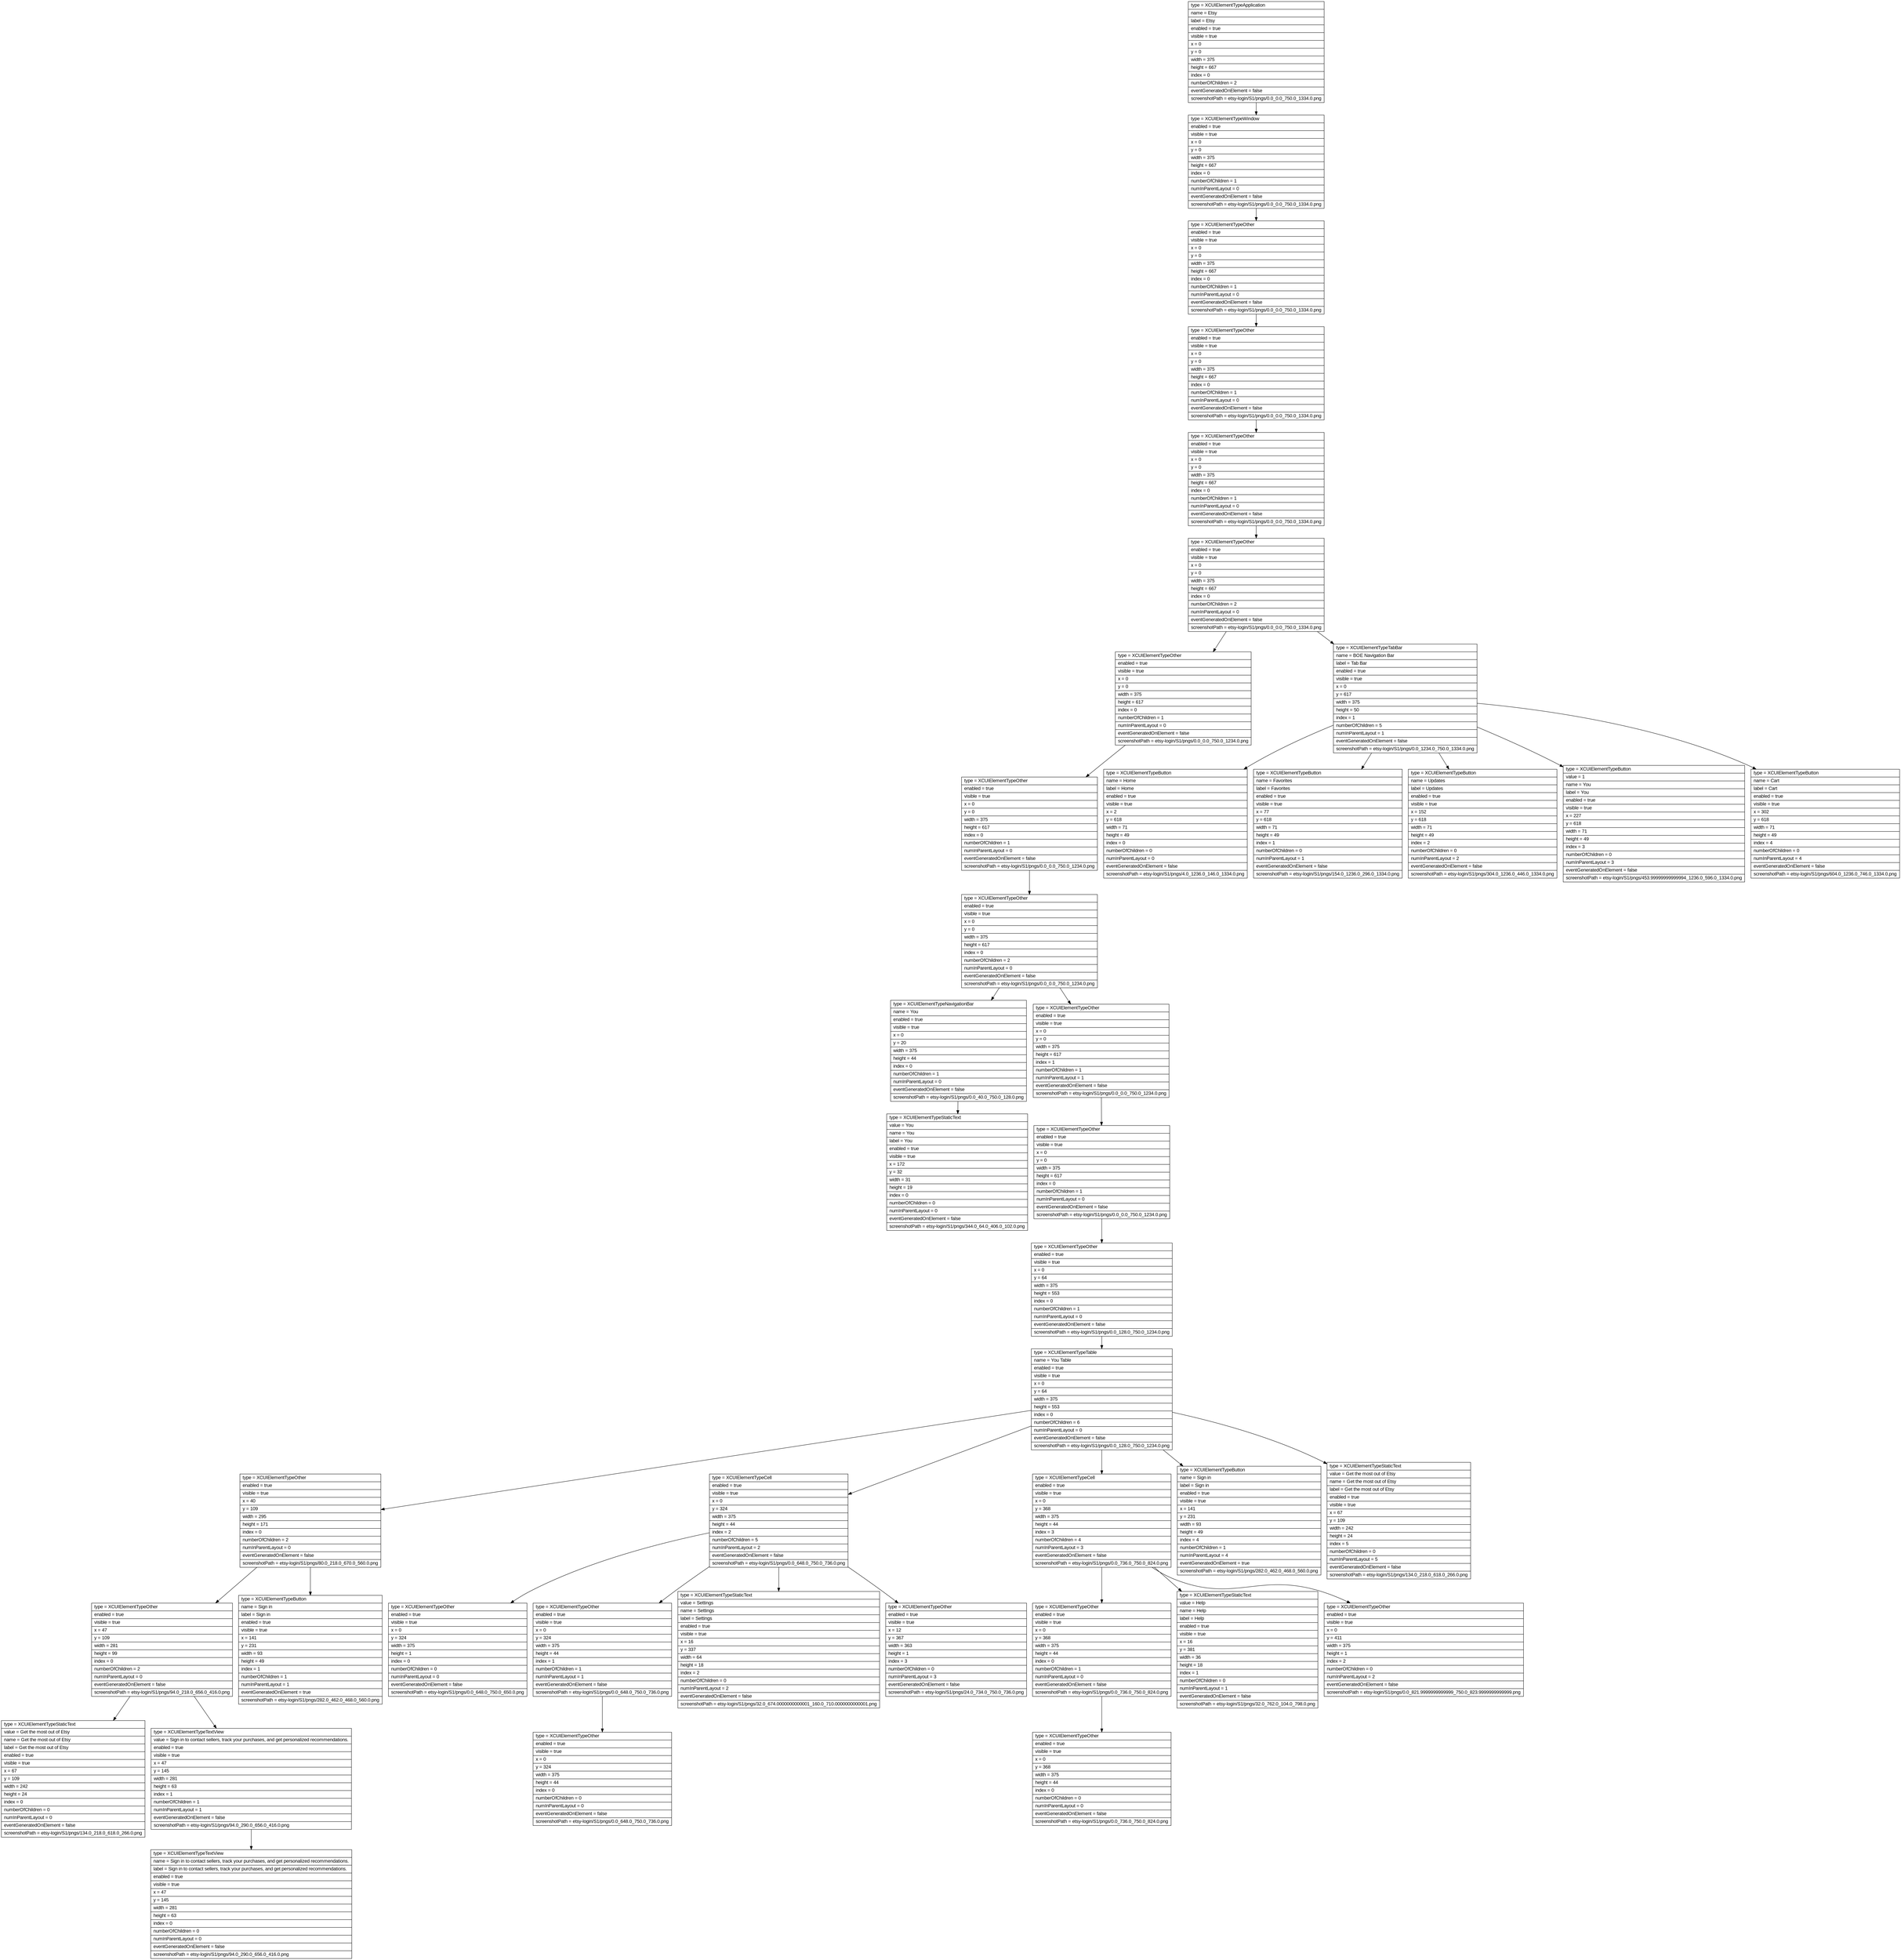 digraph Layout {

	node [shape=record fontname=Arial];

	0	[label="{type = XCUIElementTypeApplication\l|name = Etsy\l|label = Etsy\l|enabled = true\l|visible = true\l|x = 0\l|y = 0\l|width = 375\l|height = 667\l|index = 0\l|numberOfChildren = 2\l|eventGeneratedOnElement = false \l|screenshotPath = etsy-login/S1/pngs/0.0_0.0_750.0_1334.0.png\l}"]
	1	[label="{type = XCUIElementTypeWindow\l|enabled = true\l|visible = true\l|x = 0\l|y = 0\l|width = 375\l|height = 667\l|index = 0\l|numberOfChildren = 1\l|numInParentLayout = 0\l|eventGeneratedOnElement = false \l|screenshotPath = etsy-login/S1/pngs/0.0_0.0_750.0_1334.0.png\l}"]
	2	[label="{type = XCUIElementTypeOther\l|enabled = true\l|visible = true\l|x = 0\l|y = 0\l|width = 375\l|height = 667\l|index = 0\l|numberOfChildren = 1\l|numInParentLayout = 0\l|eventGeneratedOnElement = false \l|screenshotPath = etsy-login/S1/pngs/0.0_0.0_750.0_1334.0.png\l}"]
	3	[label="{type = XCUIElementTypeOther\l|enabled = true\l|visible = true\l|x = 0\l|y = 0\l|width = 375\l|height = 667\l|index = 0\l|numberOfChildren = 1\l|numInParentLayout = 0\l|eventGeneratedOnElement = false \l|screenshotPath = etsy-login/S1/pngs/0.0_0.0_750.0_1334.0.png\l}"]
	4	[label="{type = XCUIElementTypeOther\l|enabled = true\l|visible = true\l|x = 0\l|y = 0\l|width = 375\l|height = 667\l|index = 0\l|numberOfChildren = 1\l|numInParentLayout = 0\l|eventGeneratedOnElement = false \l|screenshotPath = etsy-login/S1/pngs/0.0_0.0_750.0_1334.0.png\l}"]
	5	[label="{type = XCUIElementTypeOther\l|enabled = true\l|visible = true\l|x = 0\l|y = 0\l|width = 375\l|height = 667\l|index = 0\l|numberOfChildren = 2\l|numInParentLayout = 0\l|eventGeneratedOnElement = false \l|screenshotPath = etsy-login/S1/pngs/0.0_0.0_750.0_1334.0.png\l}"]
	6	[label="{type = XCUIElementTypeOther\l|enabled = true\l|visible = true\l|x = 0\l|y = 0\l|width = 375\l|height = 617\l|index = 0\l|numberOfChildren = 1\l|numInParentLayout = 0\l|eventGeneratedOnElement = false \l|screenshotPath = etsy-login/S1/pngs/0.0_0.0_750.0_1234.0.png\l}"]
	7	[label="{type = XCUIElementTypeTabBar\l|name = BOE Navigation Bar\l|label = Tab Bar\l|enabled = true\l|visible = true\l|x = 0\l|y = 617\l|width = 375\l|height = 50\l|index = 1\l|numberOfChildren = 5\l|numInParentLayout = 1\l|eventGeneratedOnElement = false \l|screenshotPath = etsy-login/S1/pngs/0.0_1234.0_750.0_1334.0.png\l}"]
	8	[label="{type = XCUIElementTypeOther\l|enabled = true\l|visible = true\l|x = 0\l|y = 0\l|width = 375\l|height = 617\l|index = 0\l|numberOfChildren = 1\l|numInParentLayout = 0\l|eventGeneratedOnElement = false \l|screenshotPath = etsy-login/S1/pngs/0.0_0.0_750.0_1234.0.png\l}"]
	9	[label="{type = XCUIElementTypeButton\l|name = Home\l|label = Home\l|enabled = true\l|visible = true\l|x = 2\l|y = 618\l|width = 71\l|height = 49\l|index = 0\l|numberOfChildren = 0\l|numInParentLayout = 0\l|eventGeneratedOnElement = false \l|screenshotPath = etsy-login/S1/pngs/4.0_1236.0_146.0_1334.0.png\l}"]
	10	[label="{type = XCUIElementTypeButton\l|name = Favorites\l|label = Favorites\l|enabled = true\l|visible = true\l|x = 77\l|y = 618\l|width = 71\l|height = 49\l|index = 1\l|numberOfChildren = 0\l|numInParentLayout = 1\l|eventGeneratedOnElement = false \l|screenshotPath = etsy-login/S1/pngs/154.0_1236.0_296.0_1334.0.png\l}"]
	11	[label="{type = XCUIElementTypeButton\l|name = Updates\l|label = Updates\l|enabled = true\l|visible = true\l|x = 152\l|y = 618\l|width = 71\l|height = 49\l|index = 2\l|numberOfChildren = 0\l|numInParentLayout = 2\l|eventGeneratedOnElement = false \l|screenshotPath = etsy-login/S1/pngs/304.0_1236.0_446.0_1334.0.png\l}"]
	12	[label="{type = XCUIElementTypeButton\l|value = 1\l|name = You\l|label = You\l|enabled = true\l|visible = true\l|x = 227\l|y = 618\l|width = 71\l|height = 49\l|index = 3\l|numberOfChildren = 0\l|numInParentLayout = 3\l|eventGeneratedOnElement = false \l|screenshotPath = etsy-login/S1/pngs/453.99999999999994_1236.0_596.0_1334.0.png\l}"]
	13	[label="{type = XCUIElementTypeButton\l|name = Cart\l|label = Cart\l|enabled = true\l|visible = true\l|x = 302\l|y = 618\l|width = 71\l|height = 49\l|index = 4\l|numberOfChildren = 0\l|numInParentLayout = 4\l|eventGeneratedOnElement = false \l|screenshotPath = etsy-login/S1/pngs/604.0_1236.0_746.0_1334.0.png\l}"]
	14	[label="{type = XCUIElementTypeOther\l|enabled = true\l|visible = true\l|x = 0\l|y = 0\l|width = 375\l|height = 617\l|index = 0\l|numberOfChildren = 2\l|numInParentLayout = 0\l|eventGeneratedOnElement = false \l|screenshotPath = etsy-login/S1/pngs/0.0_0.0_750.0_1234.0.png\l}"]
	15	[label="{type = XCUIElementTypeNavigationBar\l|name = You\l|enabled = true\l|visible = true\l|x = 0\l|y = 20\l|width = 375\l|height = 44\l|index = 0\l|numberOfChildren = 1\l|numInParentLayout = 0\l|eventGeneratedOnElement = false \l|screenshotPath = etsy-login/S1/pngs/0.0_40.0_750.0_128.0.png\l}"]
	16	[label="{type = XCUIElementTypeOther\l|enabled = true\l|visible = true\l|x = 0\l|y = 0\l|width = 375\l|height = 617\l|index = 1\l|numberOfChildren = 1\l|numInParentLayout = 1\l|eventGeneratedOnElement = false \l|screenshotPath = etsy-login/S1/pngs/0.0_0.0_750.0_1234.0.png\l}"]
	17	[label="{type = XCUIElementTypeStaticText\l|value = You\l|name = You\l|label = You\l|enabled = true\l|visible = true\l|x = 172\l|y = 32\l|width = 31\l|height = 19\l|index = 0\l|numberOfChildren = 0\l|numInParentLayout = 0\l|eventGeneratedOnElement = false \l|screenshotPath = etsy-login/S1/pngs/344.0_64.0_406.0_102.0.png\l}"]
	18	[label="{type = XCUIElementTypeOther\l|enabled = true\l|visible = true\l|x = 0\l|y = 0\l|width = 375\l|height = 617\l|index = 0\l|numberOfChildren = 1\l|numInParentLayout = 0\l|eventGeneratedOnElement = false \l|screenshotPath = etsy-login/S1/pngs/0.0_0.0_750.0_1234.0.png\l}"]
	19	[label="{type = XCUIElementTypeOther\l|enabled = true\l|visible = true\l|x = 0\l|y = 64\l|width = 375\l|height = 553\l|index = 0\l|numberOfChildren = 1\l|numInParentLayout = 0\l|eventGeneratedOnElement = false \l|screenshotPath = etsy-login/S1/pngs/0.0_128.0_750.0_1234.0.png\l}"]
	20	[label="{type = XCUIElementTypeTable\l|name = You Table\l|enabled = true\l|visible = true\l|x = 0\l|y = 64\l|width = 375\l|height = 553\l|index = 0\l|numberOfChildren = 6\l|numInParentLayout = 0\l|eventGeneratedOnElement = false \l|screenshotPath = etsy-login/S1/pngs/0.0_128.0_750.0_1234.0.png\l}"]
	21	[label="{type = XCUIElementTypeOther\l|enabled = true\l|visible = true\l|x = 40\l|y = 109\l|width = 295\l|height = 171\l|index = 0\l|numberOfChildren = 2\l|numInParentLayout = 0\l|eventGeneratedOnElement = false \l|screenshotPath = etsy-login/S1/pngs/80.0_218.0_670.0_560.0.png\l}"]
	22	[label="{type = XCUIElementTypeCell\l|enabled = true\l|visible = true\l|x = 0\l|y = 324\l|width = 375\l|height = 44\l|index = 2\l|numberOfChildren = 5\l|numInParentLayout = 2\l|eventGeneratedOnElement = false \l|screenshotPath = etsy-login/S1/pngs/0.0_648.0_750.0_736.0.png\l}"]
	23	[label="{type = XCUIElementTypeCell\l|enabled = true\l|visible = true\l|x = 0\l|y = 368\l|width = 375\l|height = 44\l|index = 3\l|numberOfChildren = 4\l|numInParentLayout = 3\l|eventGeneratedOnElement = false \l|screenshotPath = etsy-login/S1/pngs/0.0_736.0_750.0_824.0.png\l}"]
	24	[label="{type = XCUIElementTypeButton\l|name = Sign in\l|label = Sign in\l|enabled = true\l|visible = true\l|x = 141\l|y = 231\l|width = 93\l|height = 49\l|index = 4\l|numberOfChildren = 1\l|numInParentLayout = 4\l|eventGeneratedOnElement = true \l|screenshotPath = etsy-login/S1/pngs/282.0_462.0_468.0_560.0.png\l}"]
	25	[label="{type = XCUIElementTypeStaticText\l|value = Get the most out of Etsy\l|name = Get the most out of Etsy\l|label = Get the most out of Etsy\l|enabled = true\l|visible = true\l|x = 67\l|y = 109\l|width = 242\l|height = 24\l|index = 5\l|numberOfChildren = 0\l|numInParentLayout = 5\l|eventGeneratedOnElement = false \l|screenshotPath = etsy-login/S1/pngs/134.0_218.0_618.0_266.0.png\l}"]
	26	[label="{type = XCUIElementTypeOther\l|enabled = true\l|visible = true\l|x = 47\l|y = 109\l|width = 281\l|height = 99\l|index = 0\l|numberOfChildren = 2\l|numInParentLayout = 0\l|eventGeneratedOnElement = false \l|screenshotPath = etsy-login/S1/pngs/94.0_218.0_656.0_416.0.png\l}"]
	27	[label="{type = XCUIElementTypeButton\l|name = Sign in\l|label = Sign in\l|enabled = true\l|visible = true\l|x = 141\l|y = 231\l|width = 93\l|height = 49\l|index = 1\l|numberOfChildren = 1\l|numInParentLayout = 1\l|eventGeneratedOnElement = true \l|screenshotPath = etsy-login/S1/pngs/282.0_462.0_468.0_560.0.png\l}"]
	28	[label="{type = XCUIElementTypeOther\l|enabled = true\l|visible = true\l|x = 0\l|y = 324\l|width = 375\l|height = 1\l|index = 0\l|numberOfChildren = 0\l|numInParentLayout = 0\l|eventGeneratedOnElement = false \l|screenshotPath = etsy-login/S1/pngs/0.0_648.0_750.0_650.0.png\l}"]
	29	[label="{type = XCUIElementTypeOther\l|enabled = true\l|visible = true\l|x = 0\l|y = 324\l|width = 375\l|height = 44\l|index = 1\l|numberOfChildren = 1\l|numInParentLayout = 1\l|eventGeneratedOnElement = false \l|screenshotPath = etsy-login/S1/pngs/0.0_648.0_750.0_736.0.png\l}"]
	30	[label="{type = XCUIElementTypeStaticText\l|value = Settings\l|name = Settings\l|label = Settings\l|enabled = true\l|visible = true\l|x = 16\l|y = 337\l|width = 64\l|height = 18\l|index = 2\l|numberOfChildren = 0\l|numInParentLayout = 2\l|eventGeneratedOnElement = false \l|screenshotPath = etsy-login/S1/pngs/32.0_674.0000000000001_160.0_710.0000000000001.png\l}"]
	31	[label="{type = XCUIElementTypeOther\l|enabled = true\l|visible = true\l|x = 12\l|y = 367\l|width = 363\l|height = 1\l|index = 3\l|numberOfChildren = 0\l|numInParentLayout = 3\l|eventGeneratedOnElement = false \l|screenshotPath = etsy-login/S1/pngs/24.0_734.0_750.0_736.0.png\l}"]
	32	[label="{type = XCUIElementTypeOther\l|enabled = true\l|visible = true\l|x = 0\l|y = 368\l|width = 375\l|height = 44\l|index = 0\l|numberOfChildren = 1\l|numInParentLayout = 0\l|eventGeneratedOnElement = false \l|screenshotPath = etsy-login/S1/pngs/0.0_736.0_750.0_824.0.png\l}"]
	33	[label="{type = XCUIElementTypeStaticText\l|value = Help\l|name = Help\l|label = Help\l|enabled = true\l|visible = true\l|x = 16\l|y = 381\l|width = 36\l|height = 18\l|index = 1\l|numberOfChildren = 0\l|numInParentLayout = 1\l|eventGeneratedOnElement = false \l|screenshotPath = etsy-login/S1/pngs/32.0_762.0_104.0_798.0.png\l}"]
	34	[label="{type = XCUIElementTypeOther\l|enabled = true\l|visible = true\l|x = 0\l|y = 411\l|width = 375\l|height = 1\l|index = 2\l|numberOfChildren = 0\l|numInParentLayout = 2\l|eventGeneratedOnElement = false \l|screenshotPath = etsy-login/S1/pngs/0.0_821.9999999999999_750.0_823.9999999999999.png\l}"]
	35	[label="{type = XCUIElementTypeStaticText\l|value = Get the most out of Etsy\l|name = Get the most out of Etsy\l|label = Get the most out of Etsy\l|enabled = true\l|visible = true\l|x = 67\l|y = 109\l|width = 242\l|height = 24\l|index = 0\l|numberOfChildren = 0\l|numInParentLayout = 0\l|eventGeneratedOnElement = false \l|screenshotPath = etsy-login/S1/pngs/134.0_218.0_618.0_266.0.png\l}"]
	36	[label="{type = XCUIElementTypeTextView\l|value = Sign in to contact sellers, track your purchases, and get personalized recommendations.\l|enabled = true\l|visible = true\l|x = 47\l|y = 145\l|width = 281\l|height = 63\l|index = 1\l|numberOfChildren = 1\l|numInParentLayout = 1\l|eventGeneratedOnElement = false \l|screenshotPath = etsy-login/S1/pngs/94.0_290.0_656.0_416.0.png\l}"]
	37	[label="{type = XCUIElementTypeOther\l|enabled = true\l|visible = true\l|x = 0\l|y = 324\l|width = 375\l|height = 44\l|index = 0\l|numberOfChildren = 0\l|numInParentLayout = 0\l|eventGeneratedOnElement = false \l|screenshotPath = etsy-login/S1/pngs/0.0_648.0_750.0_736.0.png\l}"]
	38	[label="{type = XCUIElementTypeOther\l|enabled = true\l|visible = true\l|x = 0\l|y = 368\l|width = 375\l|height = 44\l|index = 0\l|numberOfChildren = 0\l|numInParentLayout = 0\l|eventGeneratedOnElement = false \l|screenshotPath = etsy-login/S1/pngs/0.0_736.0_750.0_824.0.png\l}"]
	39	[label="{type = XCUIElementTypeTextView\l|name = Sign in to contact sellers, track your purchases, and get personalized recommendations.\l|label = Sign in to contact sellers, track your purchases, and get personalized recommendations.\l|enabled = true\l|visible = true\l|x = 47\l|y = 145\l|width = 281\l|height = 63\l|index = 0\l|numberOfChildren = 0\l|numInParentLayout = 0\l|eventGeneratedOnElement = false \l|screenshotPath = etsy-login/S1/pngs/94.0_290.0_656.0_416.0.png\l}"]


	0 -> 1
	1 -> 2
	2 -> 3
	3 -> 4
	4 -> 5
	5 -> 6
	5 -> 7
	6 -> 8
	7 -> 9
	7 -> 10
	7 -> 11
	7 -> 12
	7 -> 13
	8 -> 14
	14 -> 15
	14 -> 16
	15 -> 17
	16 -> 18
	18 -> 19
	19 -> 20
	20 -> 21
	20 -> 22
	20 -> 23
	20 -> 24
	20 -> 25
	21 -> 26
	21 -> 27
	22 -> 28
	22 -> 29
	22 -> 30
	22 -> 31
	23 -> 32
	23 -> 33
	23 -> 34
	26 -> 35
	26 -> 36
	29 -> 37
	32 -> 38
	36 -> 39


}